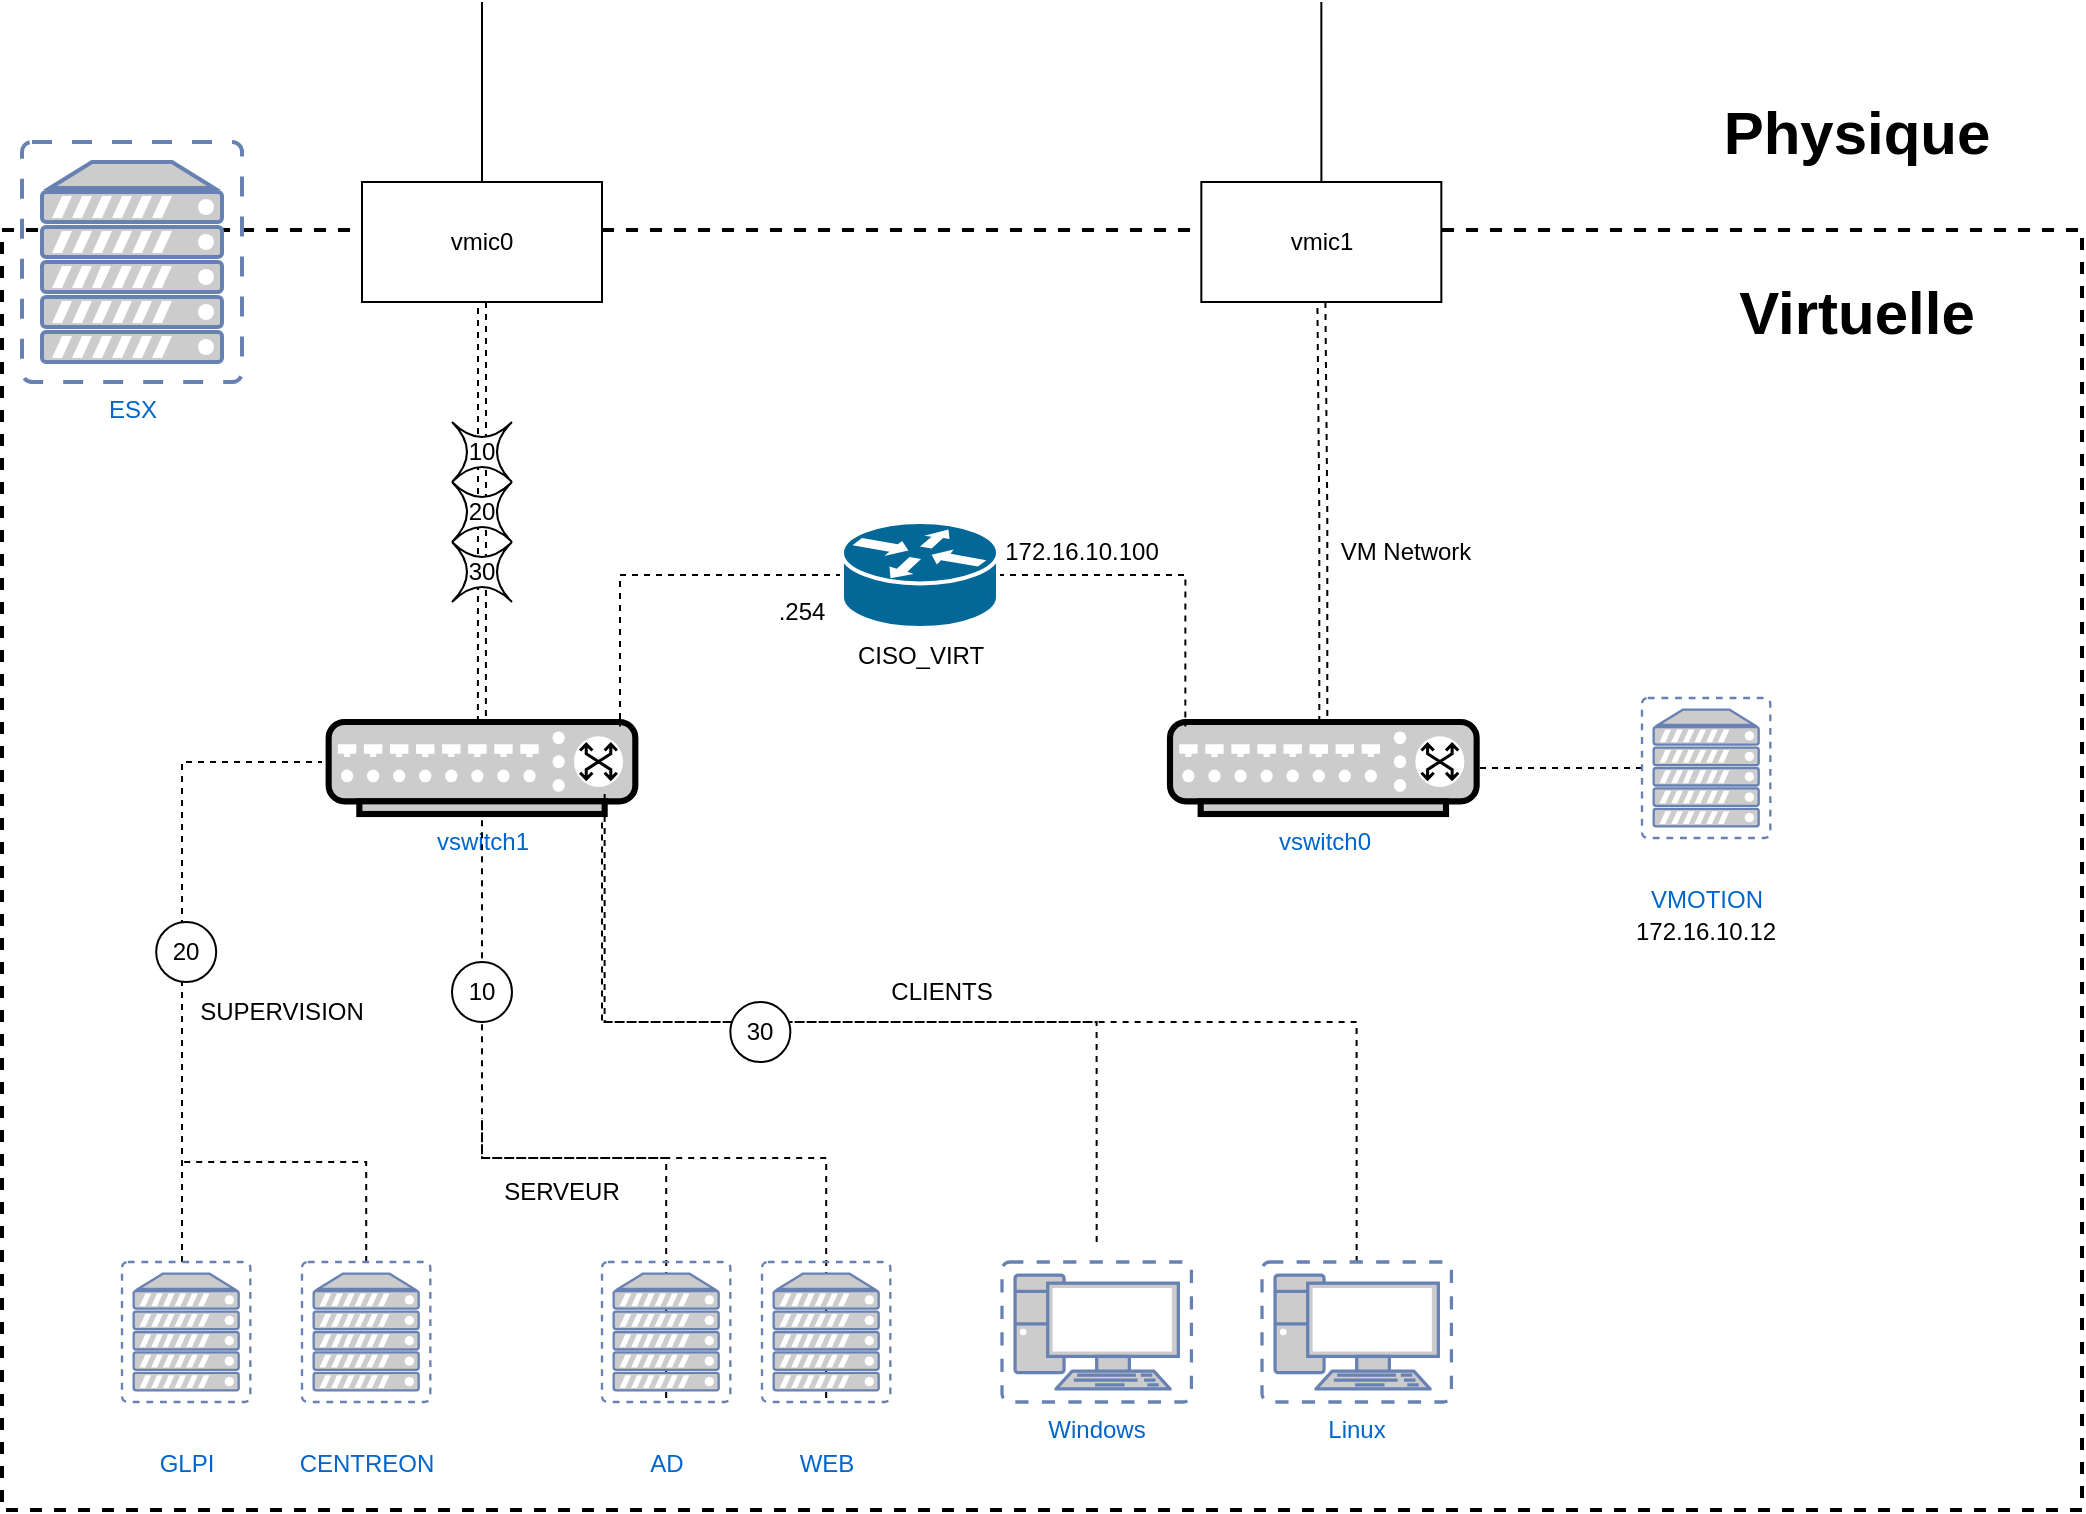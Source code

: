 <mxfile version="20.3.0" type="device"><diagram id="4DrxWoxyckbNbvsHhC3e" name="Page-1"><mxGraphModel dx="1296" dy="998" grid="1" gridSize="10" guides="1" tooltips="1" connect="1" arrows="1" fold="1" page="1" pageScale="1" pageWidth="1169" pageHeight="827" math="0" shadow="0"><root><mxCell id="0"/><mxCell id="1" parent="0"/><mxCell id="ftdR-JwbQzsTkl3JLjmJ-2" value="" style="rounded=0;whiteSpace=wrap;html=1;dashed=1;strokeWidth=2;perimeterSpacing=4;" vertex="1" parent="1"><mxGeometry x="70" y="114" width="1040" height="640" as="geometry"/></mxCell><mxCell id="ftdR-JwbQzsTkl3JLjmJ-1" value="ESX" style="fontColor=#0066CC;verticalAlign=top;verticalLabelPosition=bottom;labelPosition=center;align=center;html=1;outlineConnect=0;fillColor=#CCCCCC;strokeColor=#6881B3;gradientColor=none;gradientDirection=north;strokeWidth=2;shape=mxgraph.networks.virtual_server;" vertex="1" parent="1"><mxGeometry x="80" y="70" width="110" height="120" as="geometry"/></mxCell><mxCell id="ftdR-JwbQzsTkl3JLjmJ-3" value="vswitch1" style="fontColor=#0066CC;verticalAlign=top;verticalLabelPosition=bottom;labelPosition=center;align=center;html=1;outlineConnect=0;fillColor=#CCCCCC;strokeColor=default;gradientColor=none;gradientDirection=north;strokeWidth=1;shape=mxgraph.networks.switch;rounded=0;" vertex="1" parent="1"><mxGeometry x="233.33" y="360" width="153.33" height="46" as="geometry"/></mxCell><mxCell id="ftdR-JwbQzsTkl3JLjmJ-5" style="edgeStyle=orthogonalEdgeStyle;rounded=0;orthogonalLoop=1;jettySize=auto;html=1;endArrow=none;endFill=0;shape=link;dashed=1;" edge="1" parent="1" source="ftdR-JwbQzsTkl3JLjmJ-4" target="ftdR-JwbQzsTkl3JLjmJ-3"><mxGeometry relative="1" as="geometry"/></mxCell><mxCell id="ftdR-JwbQzsTkl3JLjmJ-10" style="edgeStyle=orthogonalEdgeStyle;rounded=0;orthogonalLoop=1;jettySize=auto;html=1;endArrow=none;endFill=0;" edge="1" parent="1" source="ftdR-JwbQzsTkl3JLjmJ-4"><mxGeometry relative="1" as="geometry"><mxPoint x="310" as="targetPoint"/></mxGeometry></mxCell><mxCell id="ftdR-JwbQzsTkl3JLjmJ-4" value="vmic0" style="rounded=0;whiteSpace=wrap;html=1;strokeColor=default;strokeWidth=1;" vertex="1" parent="1"><mxGeometry x="250" y="90" width="120" height="60" as="geometry"/></mxCell><mxCell id="ftdR-JwbQzsTkl3JLjmJ-9" value="" style="group" vertex="1" connectable="0" parent="1"><mxGeometry x="295" y="210" width="30" height="90" as="geometry"/></mxCell><mxCell id="ftdR-JwbQzsTkl3JLjmJ-6" value="10" style="shape=switch;whiteSpace=wrap;html=1;rounded=0;strokeColor=default;strokeWidth=1;" vertex="1" parent="ftdR-JwbQzsTkl3JLjmJ-9"><mxGeometry width="30" height="30" as="geometry"/></mxCell><mxCell id="ftdR-JwbQzsTkl3JLjmJ-7" value="20" style="shape=switch;whiteSpace=wrap;html=1;rounded=0;strokeColor=default;strokeWidth=1;" vertex="1" parent="ftdR-JwbQzsTkl3JLjmJ-9"><mxGeometry y="30" width="30" height="30" as="geometry"/></mxCell><mxCell id="ftdR-JwbQzsTkl3JLjmJ-8" value="30" style="shape=switch;whiteSpace=wrap;html=1;rounded=0;strokeColor=default;strokeWidth=1;" vertex="1" parent="ftdR-JwbQzsTkl3JLjmJ-9"><mxGeometry y="60" width="30" height="30" as="geometry"/></mxCell><mxCell id="ftdR-JwbQzsTkl3JLjmJ-11" value="&lt;b&gt;&lt;font style=&quot;font-size: 30px;&quot;&gt;Physique&lt;/font&gt;&lt;/b&gt;" style="text;html=1;strokeColor=none;fillColor=none;align=center;verticalAlign=middle;whiteSpace=wrap;rounded=0;strokeWidth=1;" vertex="1" parent="1"><mxGeometry x="910" y="40" width="175" height="50" as="geometry"/></mxCell><mxCell id="ftdR-JwbQzsTkl3JLjmJ-12" value="&lt;span style=&quot;font-size: 30px;&quot;&gt;&lt;b&gt;Virtuelle&lt;/b&gt;&lt;/span&gt;" style="text;html=1;strokeColor=none;fillColor=none;align=center;verticalAlign=middle;whiteSpace=wrap;rounded=0;strokeWidth=1;" vertex="1" parent="1"><mxGeometry x="910" y="130" width="175" height="50" as="geometry"/></mxCell><mxCell id="ftdR-JwbQzsTkl3JLjmJ-22" style="edgeStyle=orthogonalEdgeStyle;rounded=0;orthogonalLoop=1;jettySize=auto;html=1;fontSize=12;endArrow=none;endFill=0;dashed=1;" edge="1" parent="1" source="ftdR-JwbQzsTkl3JLjmJ-14"><mxGeometry relative="1" as="geometry"><mxPoint x="230" y="380.0" as="targetPoint"/><Array as="points"><mxPoint x="160" y="380"/></Array></mxGeometry></mxCell><mxCell id="ftdR-JwbQzsTkl3JLjmJ-14" value="&lt;font style=&quot;font-size: 12px;&quot;&gt;GLPI&lt;/font&gt;" style="fontColor=#0066CC;verticalAlign=top;verticalLabelPosition=bottom;labelPosition=center;align=center;html=1;outlineConnect=0;fillColor=#CCCCCC;strokeColor=#6881B3;gradientColor=none;gradientDirection=north;strokeWidth=2;shape=mxgraph.networks.virtual_server;rounded=0;fontSize=30;" vertex="1" parent="1"><mxGeometry x="130" y="630" width="64.17" height="70" as="geometry"/></mxCell><mxCell id="ftdR-JwbQzsTkl3JLjmJ-18" style="edgeStyle=orthogonalEdgeStyle;rounded=0;orthogonalLoop=1;jettySize=auto;html=1;fontSize=12;endArrow=none;endFill=0;shape=link;dashed=1;" edge="1" parent="1" source="ftdR-JwbQzsTkl3JLjmJ-15" target="ftdR-JwbQzsTkl3JLjmJ-17"><mxGeometry relative="1" as="geometry"/></mxCell><mxCell id="ftdR-JwbQzsTkl3JLjmJ-15" value="vswitch0" style="fontColor=#0066CC;verticalAlign=top;verticalLabelPosition=bottom;labelPosition=center;align=center;html=1;outlineConnect=0;fillColor=#CCCCCC;strokeColor=default;gradientColor=none;gradientDirection=north;strokeWidth=1;shape=mxgraph.networks.switch;rounded=0;" vertex="1" parent="1"><mxGeometry x="654" y="360" width="153.33" height="46" as="geometry"/></mxCell><mxCell id="ftdR-JwbQzsTkl3JLjmJ-49" style="edgeStyle=orthogonalEdgeStyle;rounded=0;orthogonalLoop=1;jettySize=auto;html=1;fontSize=12;endArrow=none;endFill=0;" edge="1" parent="1" source="ftdR-JwbQzsTkl3JLjmJ-17"><mxGeometry relative="1" as="geometry"><mxPoint x="729.67" as="targetPoint"/></mxGeometry></mxCell><mxCell id="ftdR-JwbQzsTkl3JLjmJ-17" value="vmic1" style="rounded=0;whiteSpace=wrap;html=1;strokeColor=default;strokeWidth=1;" vertex="1" parent="1"><mxGeometry x="669.67" y="90" width="120" height="60" as="geometry"/></mxCell><mxCell id="ftdR-JwbQzsTkl3JLjmJ-23" style="edgeStyle=orthogonalEdgeStyle;rounded=0;orthogonalLoop=1;jettySize=auto;html=1;fontSize=12;endArrow=none;endFill=0;dashed=1;" edge="1" parent="1" source="ftdR-JwbQzsTkl3JLjmJ-20"><mxGeometry relative="1" as="geometry"><mxPoint x="160" y="580" as="targetPoint"/><Array as="points"><mxPoint x="252" y="580"/></Array></mxGeometry></mxCell><mxCell id="ftdR-JwbQzsTkl3JLjmJ-20" value="&lt;span style=&quot;font-size: 12px;&quot;&gt;CENTREON&lt;/span&gt;" style="fontColor=#0066CC;verticalAlign=top;verticalLabelPosition=bottom;labelPosition=center;align=center;html=1;outlineConnect=0;fillColor=#CCCCCC;strokeColor=#6881B3;gradientColor=none;gradientDirection=north;strokeWidth=2;shape=mxgraph.networks.virtual_server;rounded=0;fontSize=30;" vertex="1" parent="1"><mxGeometry x="220" y="630" width="64.17" height="70" as="geometry"/></mxCell><mxCell id="ftdR-JwbQzsTkl3JLjmJ-24" value="SUPERVISION" style="text;html=1;strokeColor=none;fillColor=none;align=center;verticalAlign=middle;whiteSpace=wrap;rounded=0;strokeWidth=1;fontSize=12;" vertex="1" parent="1"><mxGeometry x="180" y="490" width="60" height="30" as="geometry"/></mxCell><mxCell id="ftdR-JwbQzsTkl3JLjmJ-28" style="edgeStyle=orthogonalEdgeStyle;rounded=0;orthogonalLoop=1;jettySize=auto;html=1;entryX=0.5;entryY=1;entryDx=0;entryDy=0;entryPerimeter=0;fontSize=12;endArrow=none;endFill=0;dashed=1;" edge="1" parent="1"><mxGeometry relative="1" as="geometry"><mxPoint x="402.074" y="698" as="sourcePoint"/><mxPoint x="309.995" y="407" as="targetPoint"/><Array as="points"><mxPoint x="402" y="578"/><mxPoint x="310" y="578"/></Array></mxGeometry></mxCell><mxCell id="ftdR-JwbQzsTkl3JLjmJ-26" value="&lt;span style=&quot;font-size: 12px;&quot;&gt;AD&lt;/span&gt;" style="fontColor=#0066CC;verticalAlign=top;verticalLabelPosition=bottom;labelPosition=center;align=center;html=1;outlineConnect=0;fillColor=#CCCCCC;strokeColor=#6881B3;gradientColor=none;gradientDirection=north;strokeWidth=2;shape=mxgraph.networks.virtual_server;rounded=0;fontSize=30;" vertex="1" parent="1"><mxGeometry x="370" y="630" width="64.17" height="70" as="geometry"/></mxCell><mxCell id="ftdR-JwbQzsTkl3JLjmJ-31" style="edgeStyle=orthogonalEdgeStyle;rounded=0;orthogonalLoop=1;jettySize=auto;html=1;fontSize=12;endArrow=none;endFill=0;dashed=1;" edge="1" parent="1"><mxGeometry relative="1" as="geometry"><mxPoint x="310" y="558" as="targetPoint"/><mxPoint x="482.074" y="698" as="sourcePoint"/><Array as="points"><mxPoint x="482" y="578"/><mxPoint x="310" y="578"/></Array></mxGeometry></mxCell><mxCell id="ftdR-JwbQzsTkl3JLjmJ-27" value="&lt;span style=&quot;font-size: 12px;&quot;&gt;WEB&lt;/span&gt;" style="fontColor=#0066CC;verticalAlign=top;verticalLabelPosition=bottom;labelPosition=center;align=center;html=1;outlineConnect=0;fillColor=#CCCCCC;strokeColor=#6881B3;gradientColor=none;gradientDirection=north;strokeWidth=2;shape=mxgraph.networks.virtual_server;rounded=0;fontSize=30;" vertex="1" parent="1"><mxGeometry x="450" y="630" width="64.17" height="70" as="geometry"/></mxCell><mxCell id="ftdR-JwbQzsTkl3JLjmJ-32" value="SERVEUR" style="text;html=1;strokeColor=none;fillColor=none;align=center;verticalAlign=middle;whiteSpace=wrap;rounded=0;strokeWidth=1;fontSize=12;" vertex="1" parent="1"><mxGeometry x="320" y="580" width="60" height="30" as="geometry"/></mxCell><mxCell id="ftdR-JwbQzsTkl3JLjmJ-34" value="10" style="ellipse;whiteSpace=wrap;html=1;aspect=fixed;rounded=0;strokeColor=default;strokeWidth=1;fontSize=12;" vertex="1" parent="1"><mxGeometry x="295" y="480" width="30" height="30" as="geometry"/></mxCell><mxCell id="ftdR-JwbQzsTkl3JLjmJ-35" value="20" style="ellipse;whiteSpace=wrap;html=1;aspect=fixed;rounded=0;strokeColor=default;strokeWidth=1;fontSize=12;" vertex="1" parent="1"><mxGeometry x="147.09" y="460" width="30" height="30" as="geometry"/></mxCell><mxCell id="ftdR-JwbQzsTkl3JLjmJ-38" style="edgeStyle=orthogonalEdgeStyle;rounded=0;orthogonalLoop=1;jettySize=auto;html=1;entryX=0.9;entryY=1;entryDx=0;entryDy=0;entryPerimeter=0;fontSize=12;endArrow=none;endFill=0;dashed=1;" edge="1" parent="1"><mxGeometry relative="1" as="geometry"><mxPoint x="617.333" y="620.0" as="sourcePoint"/><mxPoint x="371.327" y="396" as="targetPoint"/><Array as="points"><mxPoint x="617" y="510"/><mxPoint x="371" y="510"/></Array></mxGeometry></mxCell><mxCell id="ftdR-JwbQzsTkl3JLjmJ-36" value="Windows" style="fontColor=#0066CC;verticalAlign=top;verticalLabelPosition=bottom;labelPosition=center;align=center;html=1;outlineConnect=0;fillColor=#CCCCCC;strokeColor=#6881B3;gradientColor=none;gradientDirection=north;strokeWidth=2;shape=mxgraph.networks.virtual_pc;rounded=0;fontSize=12;" vertex="1" parent="1"><mxGeometry x="570" y="630" width="94.71" height="70" as="geometry"/></mxCell><mxCell id="ftdR-JwbQzsTkl3JLjmJ-39" style="edgeStyle=orthogonalEdgeStyle;rounded=0;orthogonalLoop=1;jettySize=auto;html=1;fontSize=12;endArrow=none;endFill=0;dashed=1;" edge="1" parent="1"><mxGeometry relative="1" as="geometry"><mxPoint x="747.333" y="630.0" as="sourcePoint"/><mxPoint x="370" y="406" as="targetPoint"/><Array as="points"><mxPoint x="747" y="510"/><mxPoint x="370" y="510"/></Array></mxGeometry></mxCell><mxCell id="ftdR-JwbQzsTkl3JLjmJ-37" value="Linux" style="fontColor=#0066CC;verticalAlign=top;verticalLabelPosition=bottom;labelPosition=center;align=center;html=1;outlineConnect=0;fillColor=#CCCCCC;strokeColor=#6881B3;gradientColor=none;gradientDirection=north;strokeWidth=2;shape=mxgraph.networks.virtual_pc;rounded=0;fontSize=12;" vertex="1" parent="1"><mxGeometry x="700" y="630" width="94.71" height="70" as="geometry"/></mxCell><mxCell id="ftdR-JwbQzsTkl3JLjmJ-40" value="30" style="ellipse;whiteSpace=wrap;html=1;aspect=fixed;rounded=0;strokeColor=default;strokeWidth=1;fontSize=12;" vertex="1" parent="1"><mxGeometry x="434.17" y="500" width="30" height="30" as="geometry"/></mxCell><mxCell id="ftdR-JwbQzsTkl3JLjmJ-44" value="CLIENTS" style="text;html=1;strokeColor=none;fillColor=none;align=center;verticalAlign=middle;whiteSpace=wrap;rounded=0;strokeWidth=1;fontSize=12;" vertex="1" parent="1"><mxGeometry x="510" y="480" width="60" height="30" as="geometry"/></mxCell><mxCell id="ftdR-JwbQzsTkl3JLjmJ-47" style="edgeStyle=orthogonalEdgeStyle;rounded=0;orthogonalLoop=1;jettySize=auto;html=1;entryX=1;entryY=0.5;entryDx=0;entryDy=0;entryPerimeter=0;dashed=1;fontSize=12;endArrow=none;endFill=0;" edge="1" parent="1" source="ftdR-JwbQzsTkl3JLjmJ-46" target="ftdR-JwbQzsTkl3JLjmJ-15"><mxGeometry relative="1" as="geometry"/></mxCell><mxCell id="ftdR-JwbQzsTkl3JLjmJ-46" value="&lt;span style=&quot;font-size: 12px;&quot;&gt;VMOTION&lt;/span&gt;" style="fontColor=#0066CC;verticalAlign=top;verticalLabelPosition=bottom;labelPosition=center;align=center;html=1;outlineConnect=0;fillColor=#CCCCCC;strokeColor=#6881B3;gradientColor=none;gradientDirection=north;strokeWidth=2;shape=mxgraph.networks.virtual_server;rounded=0;fontSize=30;" vertex="1" parent="1"><mxGeometry x="890" y="348" width="64.17" height="70" as="geometry"/></mxCell><mxCell id="ftdR-JwbQzsTkl3JLjmJ-48" value="172.16.10.12" style="text;html=1;strokeColor=none;fillColor=none;align=center;verticalAlign=middle;whiteSpace=wrap;rounded=0;strokeWidth=1;fontSize=12;" vertex="1" parent="1"><mxGeometry x="892.09" y="450" width="60" height="30" as="geometry"/></mxCell><mxCell id="ftdR-JwbQzsTkl3JLjmJ-51" style="edgeStyle=orthogonalEdgeStyle;rounded=0;orthogonalLoop=1;jettySize=auto;html=1;entryX=0.95;entryY=0.05;entryDx=0;entryDy=0;entryPerimeter=0;fontSize=12;endArrow=none;endFill=0;dashed=1;" edge="1" parent="1" source="ftdR-JwbQzsTkl3JLjmJ-50" target="ftdR-JwbQzsTkl3JLjmJ-3"><mxGeometry relative="1" as="geometry"/></mxCell><mxCell id="ftdR-JwbQzsTkl3JLjmJ-52" style="edgeStyle=orthogonalEdgeStyle;rounded=0;orthogonalLoop=1;jettySize=auto;html=1;entryX=0.05;entryY=0.05;entryDx=0;entryDy=0;entryPerimeter=0;fontSize=12;endArrow=none;endFill=0;dashed=1;" edge="1" parent="1" source="ftdR-JwbQzsTkl3JLjmJ-50" target="ftdR-JwbQzsTkl3JLjmJ-15"><mxGeometry relative="1" as="geometry"/></mxCell><mxCell id="ftdR-JwbQzsTkl3JLjmJ-50" value="CISO_VIRT" style="shape=mxgraph.cisco.routers.router;sketch=0;html=1;pointerEvents=1;dashed=0;fillColor=#036897;strokeColor=#ffffff;strokeWidth=2;verticalLabelPosition=bottom;verticalAlign=top;align=center;outlineConnect=0;rounded=0;fontSize=12;" vertex="1" parent="1"><mxGeometry x="490" y="260" width="78" height="53" as="geometry"/></mxCell><mxCell id="ftdR-JwbQzsTkl3JLjmJ-53" value=".254" style="text;html=1;strokeColor=none;fillColor=none;align=center;verticalAlign=middle;whiteSpace=wrap;rounded=0;strokeWidth=1;fontSize=12;" vertex="1" parent="1"><mxGeometry x="440" y="290" width="60" height="30" as="geometry"/></mxCell><mxCell id="ftdR-JwbQzsTkl3JLjmJ-54" value="172.16.10.100" style="text;html=1;strokeColor=none;fillColor=none;align=center;verticalAlign=middle;whiteSpace=wrap;rounded=0;strokeWidth=1;fontSize=12;" vertex="1" parent="1"><mxGeometry x="580" y="260" width="60" height="30" as="geometry"/></mxCell><mxCell id="ftdR-JwbQzsTkl3JLjmJ-60" value="VM Network" style="text;html=1;strokeColor=none;fillColor=none;align=center;verticalAlign=middle;whiteSpace=wrap;rounded=0;strokeWidth=1;fontSize=12;" vertex="1" parent="1"><mxGeometry x="737.33" y="260" width="70" height="30" as="geometry"/></mxCell></root></mxGraphModel></diagram></mxfile>